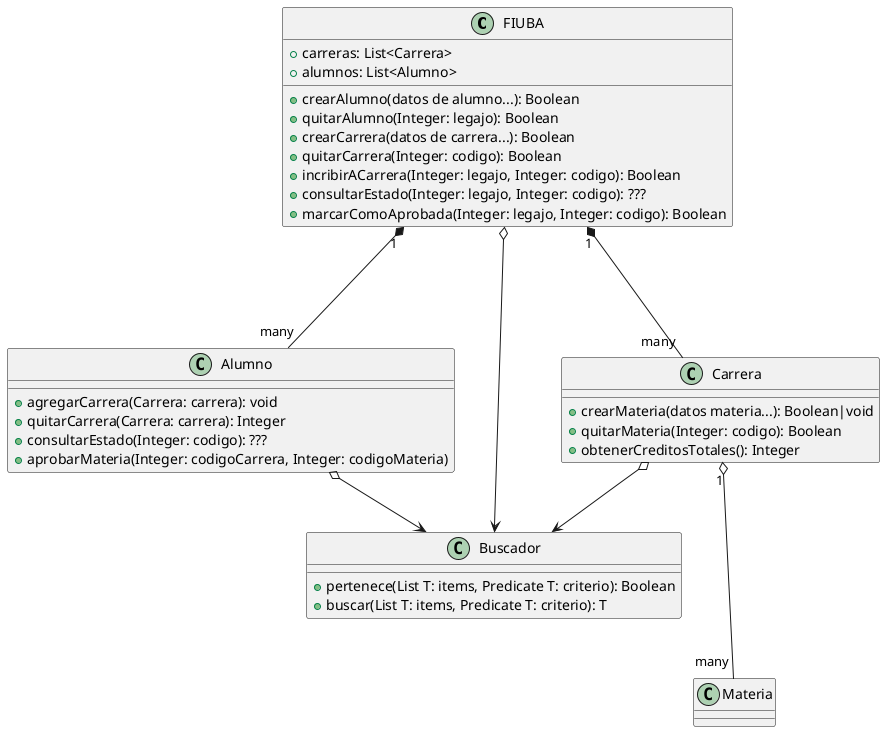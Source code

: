 @startuml

class FIUBA {
+carreras: List<Carrera>
+alumnos: List<Alumno>

+ crearAlumno(datos de alumno...): Boolean
+ quitarAlumno(Integer: legajo): Boolean
+ crearCarrera(datos de carrera...): Boolean
+ quitarCarrera(Integer: codigo): Boolean
+ incribirACarrera(Integer: legajo, Integer: codigo): Boolean
+ consultarEstado(Integer: legajo, Integer: codigo): ???
+ marcarComoAprobada(Integer: legajo, Integer: codigo): Boolean
}

class Alumno {
+ agregarCarrera(Carrera: carrera): void
+ quitarCarrera(Carrera: carrera): Integer
+ consultarEstado(Integer: codigo): ???
+ aprobarMateria(Integer: codigoCarrera, Integer: codigoMateria)
}

class Carrera {
+ crearMateria(datos materia...): Boolean|void
+ quitarMateria(Integer: codigo): Boolean
+ obtenerCreditosTotales(): Integer
}

class Materia {

}

class Buscador {
+ pertenece(List T: items, Predicate T: criterio): Boolean
+ buscar(List T: items, Predicate T: criterio): T
}

FIUBA "1" *--- "many" Alumno
FIUBA "1" *--- "many" Carrera
FIUBA o--> Buscador
Carrera o--> Buscador
Alumno o--> Buscador
Carrera "1" o--- "many" Materia

@enduml